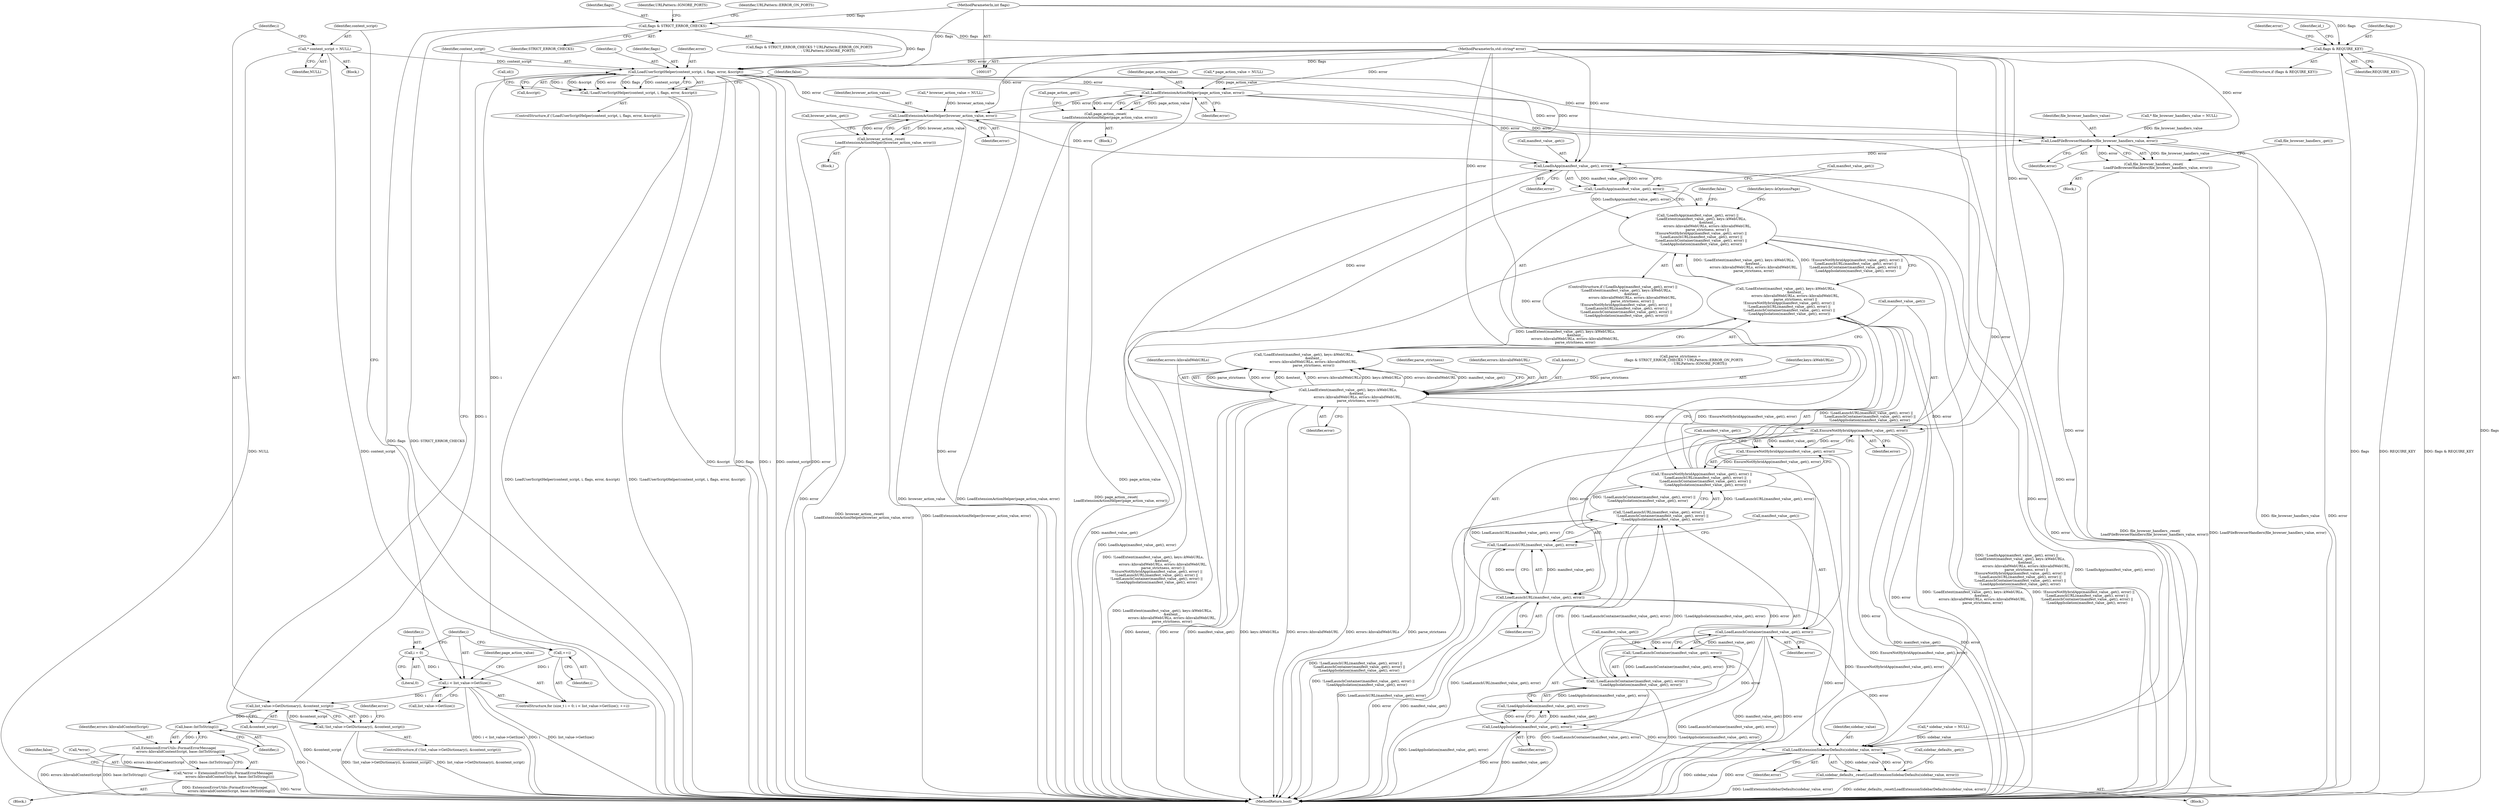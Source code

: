 digraph "0_Chrome_c63f2b7fe4fe2977f858a8e36d5f48db17eff2e7_30@pointer" {
"1001075" [label="(Call,LoadUserScriptHelper(content_script, i, flags, error, &script))"];
"1001053" [label="(Call,* content_script = NULL)"];
"1001058" [label="(Call,list_value->GetDictionary(i, &content_script))"];
"1001046" [label="(Call,i < list_value->GetSize())"];
"1001043" [label="(Call,i = 0)"];
"1001049" [label="(Call,++i)"];
"1001075" [label="(Call,LoadUserScriptHelper(content_script, i, flags, error, &script))"];
"1000116" [label="(Call,flags & STRICT_ERROR_CHECKS)"];
"1000109" [label="(MethodParameterIn,int flags)"];
"1000156" [label="(Call,flags & REQUIRE_KEY)"];
"1000110" [label="(MethodParameterIn,std::string* error)"];
"1001057" [label="(Call,!list_value->GetDictionary(i, &content_script))"];
"1001068" [label="(Call,base::IntToString(i))"];
"1001066" [label="(Call,ExtensionErrorUtils::FormatErrorMessage(\n            errors::kInvalidContentScript, base::IntToString(i)))"];
"1001063" [label="(Call,*error = ExtensionErrorUtils::FormatErrorMessage(\n            errors::kInvalidContentScript, base::IntToString(i)))"];
"1001074" [label="(Call,!LoadUserScriptHelper(content_script, i, flags, error, &script))"];
"1001178" [label="(Call,LoadExtensionActionHelper(page_action_value, error))"];
"1001177" [label="(Call,page_action_.reset(\n        LoadExtensionActionHelper(page_action_value, error)))"];
"1001208" [label="(Call,LoadExtensionActionHelper(browser_action_value, error))"];
"1001207" [label="(Call,browser_action_.reset(\n        LoadExtensionActionHelper(browser_action_value, error)))"];
"1001238" [label="(Call,LoadFileBrowserHandlers(file_browser_handlers_value, error))"];
"1001237" [label="(Call,file_browser_handlers_.reset(\n        LoadFileBrowserHandlers(file_browser_handlers_value, error)))"];
"1001249" [label="(Call,LoadIsApp(manifest_value_.get(), error))"];
"1001248" [label="(Call,!LoadIsApp(manifest_value_.get(), error))"];
"1001247" [label="(Call,!LoadIsApp(manifest_value_.get(), error) ||\n      !LoadExtent(manifest_value_.get(), keys::kWebURLs,\n                  &extent_,\n                  errors::kInvalidWebURLs, errors::kInvalidWebURL,\n                  parse_strictness, error) ||\n      !EnsureNotHybridApp(manifest_value_.get(), error) ||\n      !LoadLaunchURL(manifest_value_.get(), error) ||\n      !LoadLaunchContainer(manifest_value_.get(), error) ||\n      !LoadAppIsolation(manifest_value_.get(), error))"];
"1001254" [label="(Call,LoadExtent(manifest_value_.get(), keys::kWebURLs,\n                  &extent_,\n                  errors::kInvalidWebURLs, errors::kInvalidWebURL,\n                  parse_strictness, error))"];
"1001253" [label="(Call,!LoadExtent(manifest_value_.get(), keys::kWebURLs,\n                  &extent_,\n                  errors::kInvalidWebURLs, errors::kInvalidWebURL,\n                  parse_strictness, error))"];
"1001252" [label="(Call,!LoadExtent(manifest_value_.get(), keys::kWebURLs,\n                  &extent_,\n                  errors::kInvalidWebURLs, errors::kInvalidWebURL,\n                  parse_strictness, error) ||\n      !EnsureNotHybridApp(manifest_value_.get(), error) ||\n      !LoadLaunchURL(manifest_value_.get(), error) ||\n      !LoadLaunchContainer(manifest_value_.get(), error) ||\n      !LoadAppIsolation(manifest_value_.get(), error))"];
"1001265" [label="(Call,EnsureNotHybridApp(manifest_value_.get(), error))"];
"1001264" [label="(Call,!EnsureNotHybridApp(manifest_value_.get(), error))"];
"1001263" [label="(Call,!EnsureNotHybridApp(manifest_value_.get(), error) ||\n      !LoadLaunchURL(manifest_value_.get(), error) ||\n      !LoadLaunchContainer(manifest_value_.get(), error) ||\n      !LoadAppIsolation(manifest_value_.get(), error))"];
"1001270" [label="(Call,LoadLaunchURL(manifest_value_.get(), error))"];
"1001269" [label="(Call,!LoadLaunchURL(manifest_value_.get(), error))"];
"1001268" [label="(Call,!LoadLaunchURL(manifest_value_.get(), error) ||\n      !LoadLaunchContainer(manifest_value_.get(), error) ||\n      !LoadAppIsolation(manifest_value_.get(), error))"];
"1001275" [label="(Call,LoadLaunchContainer(manifest_value_.get(), error))"];
"1001274" [label="(Call,!LoadLaunchContainer(manifest_value_.get(), error))"];
"1001273" [label="(Call,!LoadLaunchContainer(manifest_value_.get(), error) ||\n      !LoadAppIsolation(manifest_value_.get(), error))"];
"1001279" [label="(Call,LoadAppIsolation(manifest_value_.get(), error))"];
"1001278" [label="(Call,!LoadAppIsolation(manifest_value_.get(), error))"];
"1002141" [label="(Call,LoadExtensionSidebarDefaults(sidebar_value, error))"];
"1002140" [label="(Call,sidebar_defaults_.reset(LoadExtensionSidebarDefaults(sidebar_value, error)))"];
"1001079" [label="(Identifier,error)"];
"1000109" [label="(MethodParameterIn,int flags)"];
"1000117" [label="(Identifier,flags)"];
"1001261" [label="(Identifier,parse_strictness)"];
"1001252" [label="(Call,!LoadExtent(manifest_value_.get(), keys::kWebURLs,\n                  &extent_,\n                  errors::kInvalidWebURLs, errors::kInvalidWebURL,\n                  parse_strictness, error) ||\n      !EnsureNotHybridApp(manifest_value_.get(), error) ||\n      !LoadLaunchURL(manifest_value_.get(), error) ||\n      !LoadLaunchContainer(manifest_value_.get(), error) ||\n      !LoadAppIsolation(manifest_value_.get(), error))"];
"1001057" [label="(Call,!list_value->GetDictionary(i, &content_script))"];
"1000120" [label="(Identifier,URLPattern::IGNORE_PORTS)"];
"1001073" [label="(ControlStructure,if (!LoadUserScriptHelper(content_script, i, flags, error, &script)))"];
"1001260" [label="(Identifier,errors::kInvalidWebURL)"];
"1001272" [label="(Identifier,error)"];
"1001281" [label="(Identifier,error)"];
"1001048" [label="(Call,list_value->GetSize())"];
"1002113" [label="(Call,* sidebar_value = NULL)"];
"1002140" [label="(Call,sidebar_defaults_.reset(LoadExtensionSidebarDefaults(sidebar_value, error)))"];
"1001269" [label="(Call,!LoadLaunchURL(manifest_value_.get(), error))"];
"1001262" [label="(Identifier,error)"];
"1001280" [label="(Call,manifest_value_.get())"];
"1001054" [label="(Identifier,content_script)"];
"1001051" [label="(Block,)"];
"1001046" [label="(Call,i < list_value->GetSize())"];
"1000158" [label="(Identifier,REQUIRE_KEY)"];
"1001097" [label="(Identifier,page_action_value)"];
"1001276" [label="(Call,manifest_value_.get())"];
"1001253" [label="(Call,!LoadExtent(manifest_value_.get(), keys::kWebURLs,\n                  &extent_,\n                  errors::kInvalidWebURLs, errors::kInvalidWebURL,\n                  parse_strictness, error))"];
"1001043" [label="(Call,i = 0)"];
"1000162" [label="(Identifier,error)"];
"1001179" [label="(Identifier,page_action_value)"];
"1001056" [label="(ControlStructure,if (!list_value->GetDictionary(i, &content_script)))"];
"1001047" [label="(Identifier,i)"];
"1001238" [label="(Call,LoadFileBrowserHandlers(file_browser_handlers_value, error))"];
"1000116" [label="(Call,flags & STRICT_ERROR_CHECKS)"];
"1001243" [label="(Call,file_browser_handlers_.get())"];
"1001213" [label="(Call,browser_action_.get())"];
"1001180" [label="(Identifier,error)"];
"1001065" [label="(Identifier,error)"];
"1001257" [label="(Call,&extent_)"];
"1001077" [label="(Identifier,i)"];
"1002143" [label="(Identifier,error)"];
"1002146" [label="(Call,sidebar_defaults_.get())"];
"1001247" [label="(Call,!LoadIsApp(manifest_value_.get(), error) ||\n      !LoadExtent(manifest_value_.get(), keys::kWebURLs,\n                  &extent_,\n                  errors::kInvalidWebURLs, errors::kInvalidWebURL,\n                  parse_strictness, error) ||\n      !EnsureNotHybridApp(manifest_value_.get(), error) ||\n      !LoadLaunchURL(manifest_value_.get(), error) ||\n      !LoadLaunchContainer(manifest_value_.get(), error) ||\n      !LoadAppIsolation(manifest_value_.get(), error))"];
"1001263" [label="(Call,!EnsureNotHybridApp(manifest_value_.get(), error) ||\n      !LoadLaunchURL(manifest_value_.get(), error) ||\n      !LoadLaunchContainer(manifest_value_.get(), error) ||\n      !LoadAppIsolation(manifest_value_.get(), error))"];
"1001080" [label="(Call,&script)"];
"1001274" [label="(Call,!LoadLaunchContainer(manifest_value_.get(), error))"];
"1001254" [label="(Call,LoadExtent(manifest_value_.get(), keys::kWebURLs,\n                  &extent_,\n                  errors::kInvalidWebURLs, errors::kInvalidWebURL,\n                  parse_strictness, error))"];
"1001067" [label="(Identifier,errors::kInvalidContentScript)"];
"1001062" [label="(Block,)"];
"1000118" [label="(Identifier,STRICT_ERROR_CHECKS)"];
"1001271" [label="(Call,manifest_value_.get())"];
"1001264" [label="(Call,!EnsureNotHybridApp(manifest_value_.get(), error))"];
"1001069" [label="(Identifier,i)"];
"1002142" [label="(Identifier,sidebar_value)"];
"1001249" [label="(Call,LoadIsApp(manifest_value_.get(), error))"];
"1001044" [label="(Identifier,i)"];
"1001068" [label="(Call,base::IntToString(i))"];
"1000169" [label="(Identifier,id_)"];
"1001278" [label="(Call,!LoadAppIsolation(manifest_value_.get(), error))"];
"1001240" [label="(Identifier,error)"];
"1001268" [label="(Call,!LoadLaunchURL(manifest_value_.get(), error) ||\n      !LoadLaunchContainer(manifest_value_.get(), error) ||\n      !LoadAppIsolation(manifest_value_.get(), error))"];
"1001191" [label="(Call,* browser_action_value = NULL)"];
"1001221" [label="(Call,* file_browser_handlers_value = NULL)"];
"1001207" [label="(Call,browser_action_.reset(\n        LoadExtensionActionHelper(browser_action_value, error)))"];
"1001255" [label="(Call,manifest_value_.get())"];
"1001041" [label="(ControlStructure,for (size_t i = 0; i < list_value->GetSize(); ++i))"];
"1001267" [label="(Identifier,error)"];
"1001071" [label="(Identifier,false)"];
"1000110" [label="(MethodParameterIn,std::string* error)"];
"1000115" [label="(Call,flags & STRICT_ERROR_CHECKS ? URLPattern::ERROR_ON_PORTS\n                                   : URLPattern::IGNORE_PORTS)"];
"1001066" [label="(Call,ExtensionErrorUtils::FormatErrorMessage(\n            errors::kInvalidContentScript, base::IntToString(i)))"];
"1001063" [label="(Call,*error = ExtensionErrorUtils::FormatErrorMessage(\n            errors::kInvalidContentScript, base::IntToString(i)))"];
"1001176" [label="(Block,)"];
"1001237" [label="(Call,file_browser_handlers_.reset(\n        LoadFileBrowserHandlers(file_browser_handlers_value, error)))"];
"1001178" [label="(Call,LoadExtensionActionHelper(page_action_value, error))"];
"1000113" [label="(Call,parse_strictness =\n      (flags & STRICT_ERROR_CHECKS ? URLPattern::ERROR_ON_PORTS\n                                   : URLPattern::IGNORE_PORTS))"];
"1001256" [label="(Identifier,keys::kWebURLs)"];
"1002141" [label="(Call,LoadExtensionSidebarDefaults(sidebar_value, error))"];
"1000156" [label="(Call,flags & REQUIRE_KEY)"];
"1001049" [label="(Call,++i)"];
"1001075" [label="(Call,LoadUserScriptHelper(content_script, i, flags, error, &script))"];
"1001050" [label="(Identifier,i)"];
"1002360" [label="(MethodReturn,bool)"];
"1001275" [label="(Call,LoadLaunchContainer(manifest_value_.get(), error))"];
"1001189" [label="(Block,)"];
"1001060" [label="(Call,&content_script)"];
"1002111" [label="(Block,)"];
"1001183" [label="(Call,page_action_.get())"];
"1001277" [label="(Identifier,error)"];
"1001259" [label="(Identifier,errors::kInvalidWebURLs)"];
"1000155" [label="(ControlStructure,if (flags & REQUIRE_KEY))"];
"1001083" [label="(Identifier,false)"];
"1001076" [label="(Identifier,content_script)"];
"1001064" [label="(Call,*error)"];
"1001265" [label="(Call,EnsureNotHybridApp(manifest_value_.get(), error))"];
"1001210" [label="(Identifier,error)"];
"1001074" [label="(Call,!LoadUserScriptHelper(content_script, i, flags, error, &script))"];
"1001078" [label="(Identifier,flags)"];
"1001177" [label="(Call,page_action_.reset(\n        LoadExtensionActionHelper(page_action_value, error)))"];
"1001096" [label="(Call,* page_action_value = NULL)"];
"1001273" [label="(Call,!LoadLaunchContainer(manifest_value_.get(), error) ||\n      !LoadAppIsolation(manifest_value_.get(), error))"];
"1001250" [label="(Call,manifest_value_.get())"];
"1001239" [label="(Identifier,file_browser_handlers_value)"];
"1001251" [label="(Identifier,error)"];
"1001246" [label="(ControlStructure,if (!LoadIsApp(manifest_value_.get(), error) ||\n      !LoadExtent(manifest_value_.get(), keys::kWebURLs,\n                  &extent_,\n                  errors::kInvalidWebURLs, errors::kInvalidWebURL,\n                  parse_strictness, error) ||\n      !EnsureNotHybridApp(manifest_value_.get(), error) ||\n      !LoadLaunchURL(manifest_value_.get(), error) ||\n      !LoadLaunchContainer(manifest_value_.get(), error) ||\n      !LoadAppIsolation(manifest_value_.get(), error)))"];
"1001059" [label="(Identifier,i)"];
"1001209" [label="(Identifier,browser_action_value)"];
"1000157" [label="(Identifier,flags)"];
"1001279" [label="(Call,LoadAppIsolation(manifest_value_.get(), error))"];
"1001045" [label="(Literal,0)"];
"1000119" [label="(Identifier,URLPattern::ERROR_ON_PORTS)"];
"1001266" [label="(Call,manifest_value_.get())"];
"1001055" [label="(Identifier,NULL)"];
"1001219" [label="(Block,)"];
"1001208" [label="(Call,LoadExtensionActionHelper(browser_action_value, error))"];
"1001053" [label="(Call,* content_script = NULL)"];
"1001058" [label="(Call,list_value->GetDictionary(i, &content_script))"];
"1001284" [label="(Identifier,false)"];
"1001287" [label="(Identifier,keys::kOptionsPage)"];
"1001270" [label="(Call,LoadLaunchURL(manifest_value_.get(), error))"];
"1001248" [label="(Call,!LoadIsApp(manifest_value_.get(), error))"];
"1001085" [label="(Call,id())"];
"1001075" -> "1001074"  [label="AST: "];
"1001075" -> "1001080"  [label="CFG: "];
"1001076" -> "1001075"  [label="AST: "];
"1001077" -> "1001075"  [label="AST: "];
"1001078" -> "1001075"  [label="AST: "];
"1001079" -> "1001075"  [label="AST: "];
"1001080" -> "1001075"  [label="AST: "];
"1001074" -> "1001075"  [label="CFG: "];
"1001075" -> "1002360"  [label="DDG: &script"];
"1001075" -> "1002360"  [label="DDG: flags"];
"1001075" -> "1002360"  [label="DDG: i"];
"1001075" -> "1002360"  [label="DDG: content_script"];
"1001075" -> "1002360"  [label="DDG: error"];
"1001075" -> "1001049"  [label="DDG: i"];
"1001075" -> "1001074"  [label="DDG: i"];
"1001075" -> "1001074"  [label="DDG: &script"];
"1001075" -> "1001074"  [label="DDG: error"];
"1001075" -> "1001074"  [label="DDG: flags"];
"1001075" -> "1001074"  [label="DDG: content_script"];
"1001053" -> "1001075"  [label="DDG: content_script"];
"1001058" -> "1001075"  [label="DDG: i"];
"1000116" -> "1001075"  [label="DDG: flags"];
"1000156" -> "1001075"  [label="DDG: flags"];
"1000109" -> "1001075"  [label="DDG: flags"];
"1000110" -> "1001075"  [label="DDG: error"];
"1001075" -> "1001178"  [label="DDG: error"];
"1001075" -> "1001208"  [label="DDG: error"];
"1001075" -> "1001238"  [label="DDG: error"];
"1001075" -> "1001249"  [label="DDG: error"];
"1001053" -> "1001051"  [label="AST: "];
"1001053" -> "1001055"  [label="CFG: "];
"1001054" -> "1001053"  [label="AST: "];
"1001055" -> "1001053"  [label="AST: "];
"1001059" -> "1001053"  [label="CFG: "];
"1001053" -> "1002360"  [label="DDG: NULL"];
"1001053" -> "1002360"  [label="DDG: content_script"];
"1001058" -> "1001057"  [label="AST: "];
"1001058" -> "1001060"  [label="CFG: "];
"1001059" -> "1001058"  [label="AST: "];
"1001060" -> "1001058"  [label="AST: "];
"1001057" -> "1001058"  [label="CFG: "];
"1001058" -> "1002360"  [label="DDG: &content_script"];
"1001058" -> "1001057"  [label="DDG: i"];
"1001058" -> "1001057"  [label="DDG: &content_script"];
"1001046" -> "1001058"  [label="DDG: i"];
"1001058" -> "1001068"  [label="DDG: i"];
"1001046" -> "1001041"  [label="AST: "];
"1001046" -> "1001048"  [label="CFG: "];
"1001047" -> "1001046"  [label="AST: "];
"1001048" -> "1001046"  [label="AST: "];
"1001054" -> "1001046"  [label="CFG: "];
"1001097" -> "1001046"  [label="CFG: "];
"1001046" -> "1002360"  [label="DDG: i"];
"1001046" -> "1002360"  [label="DDG: list_value->GetSize()"];
"1001046" -> "1002360"  [label="DDG: i < list_value->GetSize()"];
"1001043" -> "1001046"  [label="DDG: i"];
"1001049" -> "1001046"  [label="DDG: i"];
"1001043" -> "1001041"  [label="AST: "];
"1001043" -> "1001045"  [label="CFG: "];
"1001044" -> "1001043"  [label="AST: "];
"1001045" -> "1001043"  [label="AST: "];
"1001047" -> "1001043"  [label="CFG: "];
"1001049" -> "1001041"  [label="AST: "];
"1001049" -> "1001050"  [label="CFG: "];
"1001050" -> "1001049"  [label="AST: "];
"1001047" -> "1001049"  [label="CFG: "];
"1000116" -> "1000115"  [label="AST: "];
"1000116" -> "1000118"  [label="CFG: "];
"1000117" -> "1000116"  [label="AST: "];
"1000118" -> "1000116"  [label="AST: "];
"1000119" -> "1000116"  [label="CFG: "];
"1000120" -> "1000116"  [label="CFG: "];
"1000116" -> "1002360"  [label="DDG: flags"];
"1000116" -> "1002360"  [label="DDG: STRICT_ERROR_CHECKS"];
"1000109" -> "1000116"  [label="DDG: flags"];
"1000116" -> "1000156"  [label="DDG: flags"];
"1000109" -> "1000107"  [label="AST: "];
"1000109" -> "1002360"  [label="DDG: flags"];
"1000109" -> "1000156"  [label="DDG: flags"];
"1000156" -> "1000155"  [label="AST: "];
"1000156" -> "1000158"  [label="CFG: "];
"1000157" -> "1000156"  [label="AST: "];
"1000158" -> "1000156"  [label="AST: "];
"1000162" -> "1000156"  [label="CFG: "];
"1000169" -> "1000156"  [label="CFG: "];
"1000156" -> "1002360"  [label="DDG: flags"];
"1000156" -> "1002360"  [label="DDG: REQUIRE_KEY"];
"1000156" -> "1002360"  [label="DDG: flags & REQUIRE_KEY"];
"1000110" -> "1000107"  [label="AST: "];
"1000110" -> "1002360"  [label="DDG: error"];
"1000110" -> "1001178"  [label="DDG: error"];
"1000110" -> "1001208"  [label="DDG: error"];
"1000110" -> "1001238"  [label="DDG: error"];
"1000110" -> "1001249"  [label="DDG: error"];
"1000110" -> "1001254"  [label="DDG: error"];
"1000110" -> "1001265"  [label="DDG: error"];
"1000110" -> "1001270"  [label="DDG: error"];
"1000110" -> "1001275"  [label="DDG: error"];
"1000110" -> "1001279"  [label="DDG: error"];
"1000110" -> "1002141"  [label="DDG: error"];
"1001057" -> "1001056"  [label="AST: "];
"1001065" -> "1001057"  [label="CFG: "];
"1001076" -> "1001057"  [label="CFG: "];
"1001057" -> "1002360"  [label="DDG: !list_value->GetDictionary(i, &content_script)"];
"1001057" -> "1002360"  [label="DDG: list_value->GetDictionary(i, &content_script)"];
"1001068" -> "1001066"  [label="AST: "];
"1001068" -> "1001069"  [label="CFG: "];
"1001069" -> "1001068"  [label="AST: "];
"1001066" -> "1001068"  [label="CFG: "];
"1001068" -> "1002360"  [label="DDG: i"];
"1001068" -> "1001066"  [label="DDG: i"];
"1001066" -> "1001063"  [label="AST: "];
"1001067" -> "1001066"  [label="AST: "];
"1001063" -> "1001066"  [label="CFG: "];
"1001066" -> "1002360"  [label="DDG: base::IntToString(i)"];
"1001066" -> "1002360"  [label="DDG: errors::kInvalidContentScript"];
"1001066" -> "1001063"  [label="DDG: errors::kInvalidContentScript"];
"1001066" -> "1001063"  [label="DDG: base::IntToString(i)"];
"1001063" -> "1001062"  [label="AST: "];
"1001064" -> "1001063"  [label="AST: "];
"1001071" -> "1001063"  [label="CFG: "];
"1001063" -> "1002360"  [label="DDG: ExtensionErrorUtils::FormatErrorMessage(\n            errors::kInvalidContentScript, base::IntToString(i))"];
"1001063" -> "1002360"  [label="DDG: *error"];
"1001074" -> "1001073"  [label="AST: "];
"1001083" -> "1001074"  [label="CFG: "];
"1001085" -> "1001074"  [label="CFG: "];
"1001074" -> "1002360"  [label="DDG: LoadUserScriptHelper(content_script, i, flags, error, &script)"];
"1001074" -> "1002360"  [label="DDG: !LoadUserScriptHelper(content_script, i, flags, error, &script)"];
"1001178" -> "1001177"  [label="AST: "];
"1001178" -> "1001180"  [label="CFG: "];
"1001179" -> "1001178"  [label="AST: "];
"1001180" -> "1001178"  [label="AST: "];
"1001177" -> "1001178"  [label="CFG: "];
"1001178" -> "1002360"  [label="DDG: page_action_value"];
"1001178" -> "1002360"  [label="DDG: error"];
"1001178" -> "1001177"  [label="DDG: page_action_value"];
"1001178" -> "1001177"  [label="DDG: error"];
"1001096" -> "1001178"  [label="DDG: page_action_value"];
"1001178" -> "1001208"  [label="DDG: error"];
"1001178" -> "1001238"  [label="DDG: error"];
"1001178" -> "1001249"  [label="DDG: error"];
"1001177" -> "1001176"  [label="AST: "];
"1001183" -> "1001177"  [label="CFG: "];
"1001177" -> "1002360"  [label="DDG: page_action_.reset(\n        LoadExtensionActionHelper(page_action_value, error))"];
"1001177" -> "1002360"  [label="DDG: LoadExtensionActionHelper(page_action_value, error)"];
"1001208" -> "1001207"  [label="AST: "];
"1001208" -> "1001210"  [label="CFG: "];
"1001209" -> "1001208"  [label="AST: "];
"1001210" -> "1001208"  [label="AST: "];
"1001207" -> "1001208"  [label="CFG: "];
"1001208" -> "1002360"  [label="DDG: browser_action_value"];
"1001208" -> "1002360"  [label="DDG: error"];
"1001208" -> "1001207"  [label="DDG: browser_action_value"];
"1001208" -> "1001207"  [label="DDG: error"];
"1001191" -> "1001208"  [label="DDG: browser_action_value"];
"1001208" -> "1001238"  [label="DDG: error"];
"1001208" -> "1001249"  [label="DDG: error"];
"1001207" -> "1001189"  [label="AST: "];
"1001213" -> "1001207"  [label="CFG: "];
"1001207" -> "1002360"  [label="DDG: LoadExtensionActionHelper(browser_action_value, error)"];
"1001207" -> "1002360"  [label="DDG: browser_action_.reset(\n        LoadExtensionActionHelper(browser_action_value, error))"];
"1001238" -> "1001237"  [label="AST: "];
"1001238" -> "1001240"  [label="CFG: "];
"1001239" -> "1001238"  [label="AST: "];
"1001240" -> "1001238"  [label="AST: "];
"1001237" -> "1001238"  [label="CFG: "];
"1001238" -> "1002360"  [label="DDG: file_browser_handlers_value"];
"1001238" -> "1002360"  [label="DDG: error"];
"1001238" -> "1001237"  [label="DDG: file_browser_handlers_value"];
"1001238" -> "1001237"  [label="DDG: error"];
"1001221" -> "1001238"  [label="DDG: file_browser_handlers_value"];
"1001238" -> "1001249"  [label="DDG: error"];
"1001237" -> "1001219"  [label="AST: "];
"1001243" -> "1001237"  [label="CFG: "];
"1001237" -> "1002360"  [label="DDG: LoadFileBrowserHandlers(file_browser_handlers_value, error)"];
"1001237" -> "1002360"  [label="DDG: file_browser_handlers_.reset(\n        LoadFileBrowserHandlers(file_browser_handlers_value, error))"];
"1001249" -> "1001248"  [label="AST: "];
"1001249" -> "1001251"  [label="CFG: "];
"1001250" -> "1001249"  [label="AST: "];
"1001251" -> "1001249"  [label="AST: "];
"1001248" -> "1001249"  [label="CFG: "];
"1001249" -> "1002360"  [label="DDG: error"];
"1001249" -> "1002360"  [label="DDG: manifest_value_.get()"];
"1001249" -> "1001248"  [label="DDG: manifest_value_.get()"];
"1001249" -> "1001248"  [label="DDG: error"];
"1001249" -> "1001254"  [label="DDG: error"];
"1001249" -> "1002141"  [label="DDG: error"];
"1001248" -> "1001247"  [label="AST: "];
"1001255" -> "1001248"  [label="CFG: "];
"1001247" -> "1001248"  [label="CFG: "];
"1001248" -> "1002360"  [label="DDG: LoadIsApp(manifest_value_.get(), error)"];
"1001248" -> "1001247"  [label="DDG: LoadIsApp(manifest_value_.get(), error)"];
"1001247" -> "1001246"  [label="AST: "];
"1001247" -> "1001252"  [label="CFG: "];
"1001252" -> "1001247"  [label="AST: "];
"1001284" -> "1001247"  [label="CFG: "];
"1001287" -> "1001247"  [label="CFG: "];
"1001247" -> "1002360"  [label="DDG: !LoadIsApp(manifest_value_.get(), error) ||\n      !LoadExtent(manifest_value_.get(), keys::kWebURLs,\n                  &extent_,\n                  errors::kInvalidWebURLs, errors::kInvalidWebURL,\n                  parse_strictness, error) ||\n      !EnsureNotHybridApp(manifest_value_.get(), error) ||\n      !LoadLaunchURL(manifest_value_.get(), error) ||\n      !LoadLaunchContainer(manifest_value_.get(), error) ||\n      !LoadAppIsolation(manifest_value_.get(), error)"];
"1001247" -> "1002360"  [label="DDG: !LoadIsApp(manifest_value_.get(), error)"];
"1001247" -> "1002360"  [label="DDG: !LoadExtent(manifest_value_.get(), keys::kWebURLs,\n                  &extent_,\n                  errors::kInvalidWebURLs, errors::kInvalidWebURL,\n                  parse_strictness, error) ||\n      !EnsureNotHybridApp(manifest_value_.get(), error) ||\n      !LoadLaunchURL(manifest_value_.get(), error) ||\n      !LoadLaunchContainer(manifest_value_.get(), error) ||\n      !LoadAppIsolation(manifest_value_.get(), error)"];
"1001252" -> "1001247"  [label="DDG: !LoadExtent(manifest_value_.get(), keys::kWebURLs,\n                  &extent_,\n                  errors::kInvalidWebURLs, errors::kInvalidWebURL,\n                  parse_strictness, error)"];
"1001252" -> "1001247"  [label="DDG: !EnsureNotHybridApp(manifest_value_.get(), error) ||\n      !LoadLaunchURL(manifest_value_.get(), error) ||\n      !LoadLaunchContainer(manifest_value_.get(), error) ||\n      !LoadAppIsolation(manifest_value_.get(), error)"];
"1001254" -> "1001253"  [label="AST: "];
"1001254" -> "1001262"  [label="CFG: "];
"1001255" -> "1001254"  [label="AST: "];
"1001256" -> "1001254"  [label="AST: "];
"1001257" -> "1001254"  [label="AST: "];
"1001259" -> "1001254"  [label="AST: "];
"1001260" -> "1001254"  [label="AST: "];
"1001261" -> "1001254"  [label="AST: "];
"1001262" -> "1001254"  [label="AST: "];
"1001253" -> "1001254"  [label="CFG: "];
"1001254" -> "1002360"  [label="DDG: &extent_"];
"1001254" -> "1002360"  [label="DDG: error"];
"1001254" -> "1002360"  [label="DDG: manifest_value_.get()"];
"1001254" -> "1002360"  [label="DDG: keys::kWebURLs"];
"1001254" -> "1002360"  [label="DDG: errors::kInvalidWebURL"];
"1001254" -> "1002360"  [label="DDG: errors::kInvalidWebURLs"];
"1001254" -> "1002360"  [label="DDG: parse_strictness"];
"1001254" -> "1001253"  [label="DDG: parse_strictness"];
"1001254" -> "1001253"  [label="DDG: error"];
"1001254" -> "1001253"  [label="DDG: &extent_"];
"1001254" -> "1001253"  [label="DDG: errors::kInvalidWebURLs"];
"1001254" -> "1001253"  [label="DDG: keys::kWebURLs"];
"1001254" -> "1001253"  [label="DDG: errors::kInvalidWebURL"];
"1001254" -> "1001253"  [label="DDG: manifest_value_.get()"];
"1000113" -> "1001254"  [label="DDG: parse_strictness"];
"1001254" -> "1001265"  [label="DDG: error"];
"1001254" -> "1002141"  [label="DDG: error"];
"1001253" -> "1001252"  [label="AST: "];
"1001266" -> "1001253"  [label="CFG: "];
"1001252" -> "1001253"  [label="CFG: "];
"1001253" -> "1002360"  [label="DDG: LoadExtent(manifest_value_.get(), keys::kWebURLs,\n                  &extent_,\n                  errors::kInvalidWebURLs, errors::kInvalidWebURL,\n                  parse_strictness, error)"];
"1001253" -> "1001252"  [label="DDG: LoadExtent(manifest_value_.get(), keys::kWebURLs,\n                  &extent_,\n                  errors::kInvalidWebURLs, errors::kInvalidWebURL,\n                  parse_strictness, error)"];
"1001252" -> "1001263"  [label="CFG: "];
"1001263" -> "1001252"  [label="AST: "];
"1001252" -> "1002360"  [label="DDG: !LoadExtent(manifest_value_.get(), keys::kWebURLs,\n                  &extent_,\n                  errors::kInvalidWebURLs, errors::kInvalidWebURL,\n                  parse_strictness, error)"];
"1001252" -> "1002360"  [label="DDG: !EnsureNotHybridApp(manifest_value_.get(), error) ||\n      !LoadLaunchURL(manifest_value_.get(), error) ||\n      !LoadLaunchContainer(manifest_value_.get(), error) ||\n      !LoadAppIsolation(manifest_value_.get(), error)"];
"1001263" -> "1001252"  [label="DDG: !EnsureNotHybridApp(manifest_value_.get(), error)"];
"1001263" -> "1001252"  [label="DDG: !LoadLaunchURL(manifest_value_.get(), error) ||\n      !LoadLaunchContainer(manifest_value_.get(), error) ||\n      !LoadAppIsolation(manifest_value_.get(), error)"];
"1001265" -> "1001264"  [label="AST: "];
"1001265" -> "1001267"  [label="CFG: "];
"1001266" -> "1001265"  [label="AST: "];
"1001267" -> "1001265"  [label="AST: "];
"1001264" -> "1001265"  [label="CFG: "];
"1001265" -> "1002360"  [label="DDG: manifest_value_.get()"];
"1001265" -> "1002360"  [label="DDG: error"];
"1001265" -> "1001264"  [label="DDG: manifest_value_.get()"];
"1001265" -> "1001264"  [label="DDG: error"];
"1001265" -> "1001270"  [label="DDG: error"];
"1001265" -> "1002141"  [label="DDG: error"];
"1001264" -> "1001263"  [label="AST: "];
"1001271" -> "1001264"  [label="CFG: "];
"1001263" -> "1001264"  [label="CFG: "];
"1001264" -> "1002360"  [label="DDG: EnsureNotHybridApp(manifest_value_.get(), error)"];
"1001264" -> "1001263"  [label="DDG: EnsureNotHybridApp(manifest_value_.get(), error)"];
"1001263" -> "1001268"  [label="CFG: "];
"1001268" -> "1001263"  [label="AST: "];
"1001263" -> "1002360"  [label="DDG: !LoadLaunchURL(manifest_value_.get(), error) ||\n      !LoadLaunchContainer(manifest_value_.get(), error) ||\n      !LoadAppIsolation(manifest_value_.get(), error)"];
"1001263" -> "1002360"  [label="DDG: !EnsureNotHybridApp(manifest_value_.get(), error)"];
"1001268" -> "1001263"  [label="DDG: !LoadLaunchURL(manifest_value_.get(), error)"];
"1001268" -> "1001263"  [label="DDG: !LoadLaunchContainer(manifest_value_.get(), error) ||\n      !LoadAppIsolation(manifest_value_.get(), error)"];
"1001270" -> "1001269"  [label="AST: "];
"1001270" -> "1001272"  [label="CFG: "];
"1001271" -> "1001270"  [label="AST: "];
"1001272" -> "1001270"  [label="AST: "];
"1001269" -> "1001270"  [label="CFG: "];
"1001270" -> "1002360"  [label="DDG: manifest_value_.get()"];
"1001270" -> "1002360"  [label="DDG: error"];
"1001270" -> "1001269"  [label="DDG: manifest_value_.get()"];
"1001270" -> "1001269"  [label="DDG: error"];
"1001270" -> "1001275"  [label="DDG: error"];
"1001270" -> "1002141"  [label="DDG: error"];
"1001269" -> "1001268"  [label="AST: "];
"1001276" -> "1001269"  [label="CFG: "];
"1001268" -> "1001269"  [label="CFG: "];
"1001269" -> "1002360"  [label="DDG: LoadLaunchURL(manifest_value_.get(), error)"];
"1001269" -> "1001268"  [label="DDG: LoadLaunchURL(manifest_value_.get(), error)"];
"1001268" -> "1001273"  [label="CFG: "];
"1001273" -> "1001268"  [label="AST: "];
"1001268" -> "1002360"  [label="DDG: !LoadLaunchContainer(manifest_value_.get(), error) ||\n      !LoadAppIsolation(manifest_value_.get(), error)"];
"1001268" -> "1002360"  [label="DDG: !LoadLaunchURL(manifest_value_.get(), error)"];
"1001273" -> "1001268"  [label="DDG: !LoadLaunchContainer(manifest_value_.get(), error)"];
"1001273" -> "1001268"  [label="DDG: !LoadAppIsolation(manifest_value_.get(), error)"];
"1001275" -> "1001274"  [label="AST: "];
"1001275" -> "1001277"  [label="CFG: "];
"1001276" -> "1001275"  [label="AST: "];
"1001277" -> "1001275"  [label="AST: "];
"1001274" -> "1001275"  [label="CFG: "];
"1001275" -> "1002360"  [label="DDG: error"];
"1001275" -> "1002360"  [label="DDG: manifest_value_.get()"];
"1001275" -> "1001274"  [label="DDG: manifest_value_.get()"];
"1001275" -> "1001274"  [label="DDG: error"];
"1001275" -> "1001279"  [label="DDG: error"];
"1001275" -> "1002141"  [label="DDG: error"];
"1001274" -> "1001273"  [label="AST: "];
"1001280" -> "1001274"  [label="CFG: "];
"1001273" -> "1001274"  [label="CFG: "];
"1001274" -> "1002360"  [label="DDG: LoadLaunchContainer(manifest_value_.get(), error)"];
"1001274" -> "1001273"  [label="DDG: LoadLaunchContainer(manifest_value_.get(), error)"];
"1001273" -> "1001278"  [label="CFG: "];
"1001278" -> "1001273"  [label="AST: "];
"1001273" -> "1002360"  [label="DDG: !LoadAppIsolation(manifest_value_.get(), error)"];
"1001273" -> "1002360"  [label="DDG: !LoadLaunchContainer(manifest_value_.get(), error)"];
"1001278" -> "1001273"  [label="DDG: LoadAppIsolation(manifest_value_.get(), error)"];
"1001279" -> "1001278"  [label="AST: "];
"1001279" -> "1001281"  [label="CFG: "];
"1001280" -> "1001279"  [label="AST: "];
"1001281" -> "1001279"  [label="AST: "];
"1001278" -> "1001279"  [label="CFG: "];
"1001279" -> "1002360"  [label="DDG: manifest_value_.get()"];
"1001279" -> "1002360"  [label="DDG: error"];
"1001279" -> "1001278"  [label="DDG: manifest_value_.get()"];
"1001279" -> "1001278"  [label="DDG: error"];
"1001279" -> "1002141"  [label="DDG: error"];
"1001278" -> "1002360"  [label="DDG: LoadAppIsolation(manifest_value_.get(), error)"];
"1002141" -> "1002140"  [label="AST: "];
"1002141" -> "1002143"  [label="CFG: "];
"1002142" -> "1002141"  [label="AST: "];
"1002143" -> "1002141"  [label="AST: "];
"1002140" -> "1002141"  [label="CFG: "];
"1002141" -> "1002360"  [label="DDG: sidebar_value"];
"1002141" -> "1002360"  [label="DDG: error"];
"1002141" -> "1002140"  [label="DDG: sidebar_value"];
"1002141" -> "1002140"  [label="DDG: error"];
"1002113" -> "1002141"  [label="DDG: sidebar_value"];
"1002140" -> "1002111"  [label="AST: "];
"1002146" -> "1002140"  [label="CFG: "];
"1002140" -> "1002360"  [label="DDG: sidebar_defaults_.reset(LoadExtensionSidebarDefaults(sidebar_value, error))"];
"1002140" -> "1002360"  [label="DDG: LoadExtensionSidebarDefaults(sidebar_value, error)"];
}
